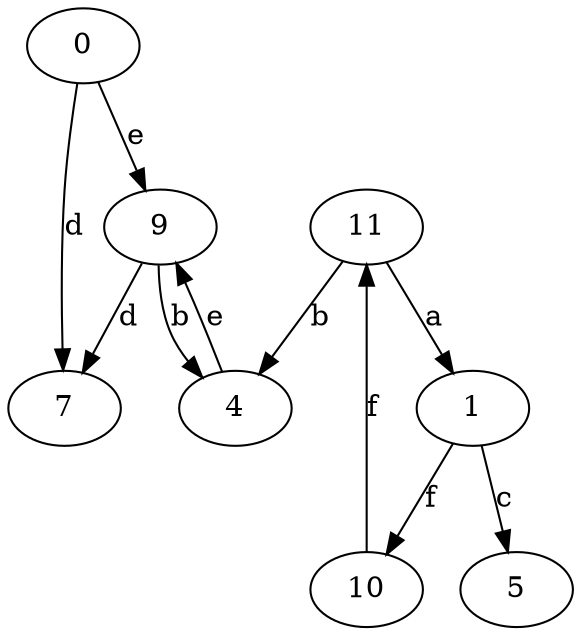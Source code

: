 strict digraph  {
0;
1;
4;
5;
7;
9;
10;
11;
0 -> 7  [label=d];
0 -> 9  [label=e];
1 -> 5  [label=c];
1 -> 10  [label=f];
4 -> 9  [label=e];
9 -> 4  [label=b];
9 -> 7  [label=d];
10 -> 11  [label=f];
11 -> 1  [label=a];
11 -> 4  [label=b];
}
